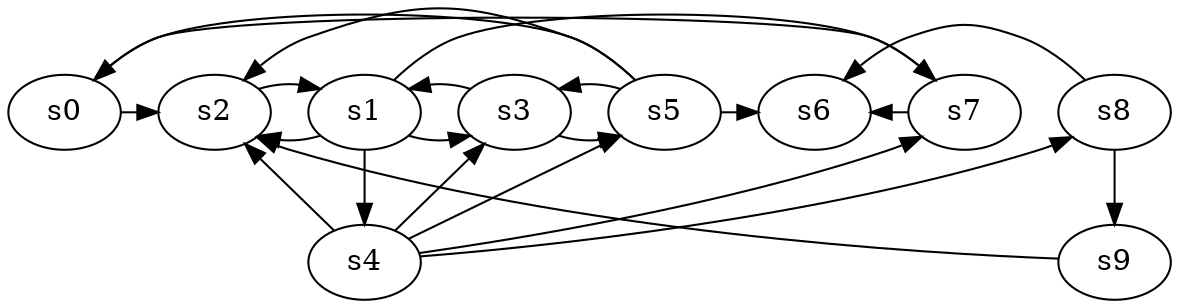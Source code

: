 digraph game_0986_complex_10 {
    s0 [name="s0", player=0];
    s1 [name="s1", player=1, target=1];
    s2 [name="s2", player=1];
    s3 [name="s3", player=1];
    s4 [name="s4", player=0, target=1];
    s5 [name="s5", player=1];
    s6 [name="s6", player=1];
    s7 [name="s7", player=1, target=1];
    s8 [name="s8", player=1];
    s9 [name="s9", player=0, target=1];

    s0 -> s2 [constraint="time % 6 == 3"];
    s0 -> s7 [constraint="time % 5 == 2"];
    s1 -> s2 [constraint="time % 4 == 2 || time % 5 == 1"];
    s1 -> s3 [constraint="time % 5 == 4"];
    s1 -> s4;
    s1 -> s7 [constraint="time % 2 == 0 || time % 5 == 0"];
    s2 -> s1 [constraint="time % 2 == 0 && time % 5 == 2"];
    s3 -> s1 [constraint="!(time % 4 == 1)"];
    s3 -> s5 [constraint="time % 3 == 1"];
    s4 -> s2 [constraint="time == 16"];
    s4 -> s3 [constraint="time == 2 || time == 7"];
    s4 -> s5 [constraint="time % 5 == 4 || time % 4 == 3"];
    s4 -> s7 [constraint="time % 2 == 0 && time % 3 == 2"];
    s4 -> s8 [constraint="!(time % 2 == 1)"];
    s5 -> s0 [constraint="time % 5 == 4 || time % 2 == 0"];
    s5 -> s2 [constraint="time % 5 == 3 || time % 3 == 0"];
    s5 -> s3 [constraint="time % 2 == 1 && time % 4 == 2"];
    s5 -> s6 [constraint="time == 14 || time == 20 || time == 24"];
    s7 -> s6 [constraint="time % 4 == 1 && time % 5 == 1"];
    s8 -> s6 [constraint="time == 7"];
    s8 -> s9;
    s9 -> s2 [constraint="time % 4 == 1 && time % 4 == 3"];
}
